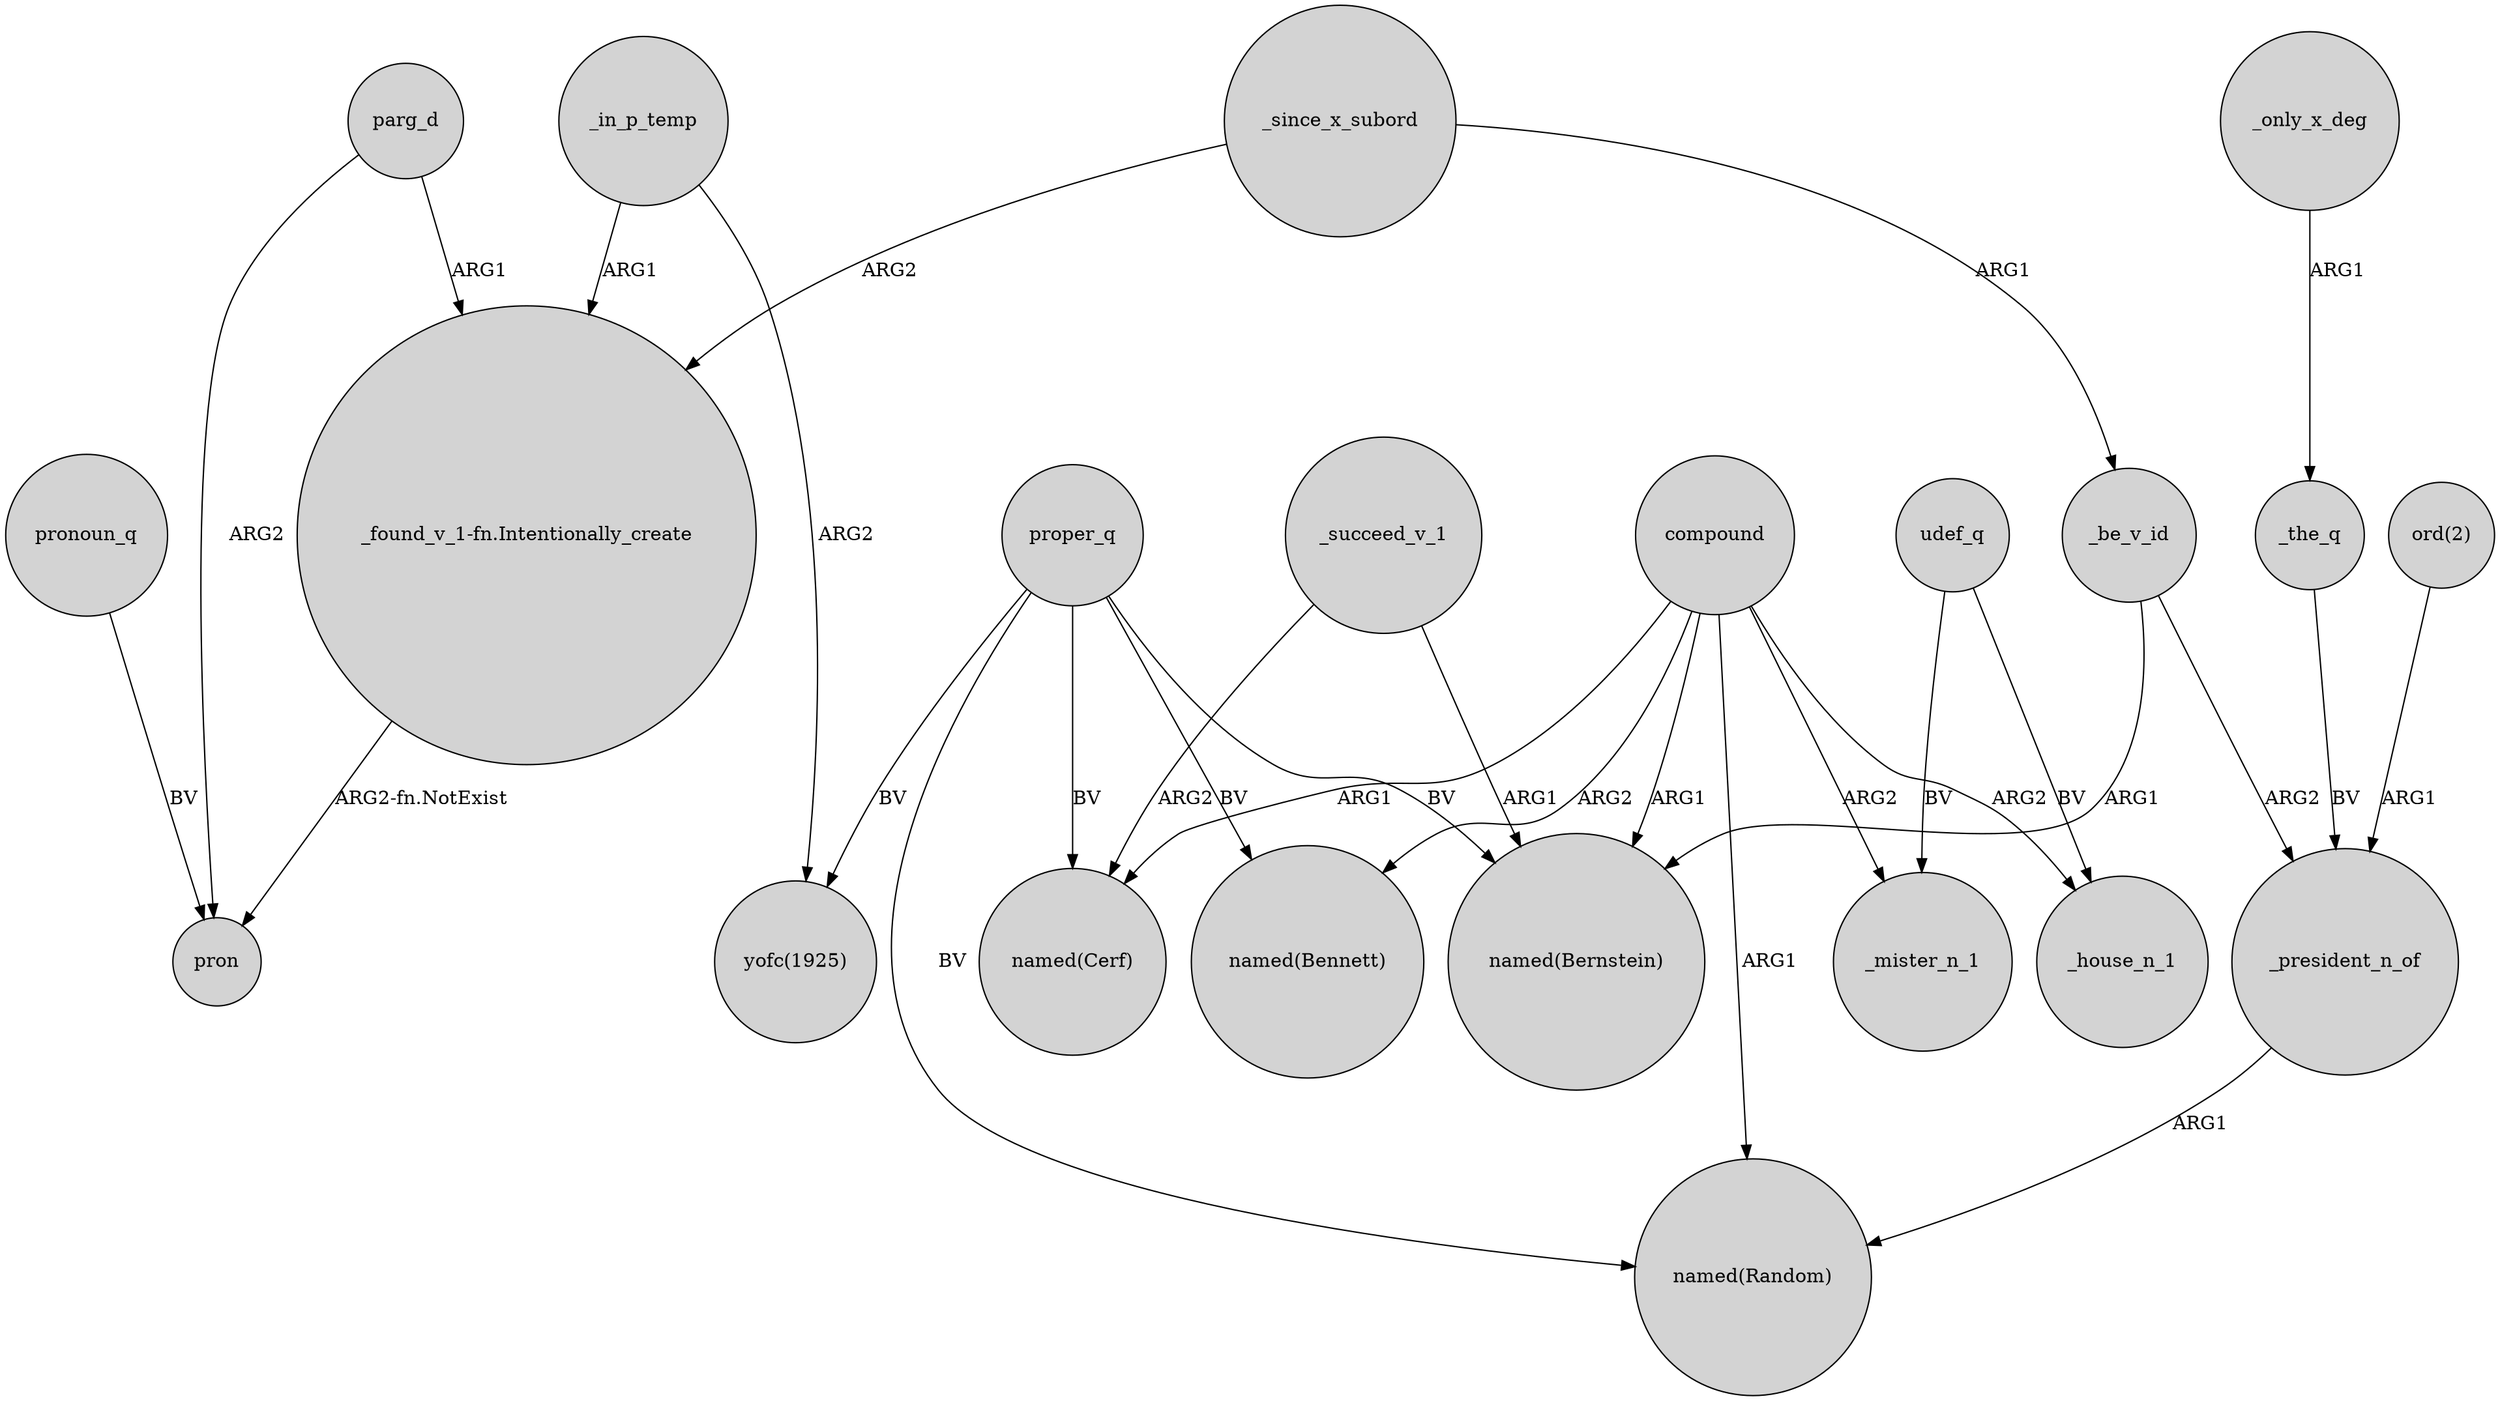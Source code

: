 digraph {
	node [shape=circle style=filled]
	parg_d -> "_found_v_1-fn.Intentionally_create" [label=ARG1]
	compound -> "named(Bernstein)" [label=ARG1]
	"ord(2)" -> _president_n_of [label=ARG1]
	proper_q -> "named(Bernstein)" [label=BV]
	_be_v_id -> "named(Bernstein)" [label=ARG1]
	_be_v_id -> _president_n_of [label=ARG2]
	compound -> "named(Cerf)" [label=ARG1]
	compound -> _house_n_1 [label=ARG2]
	compound -> _mister_n_1 [label=ARG2]
	udef_q -> _mister_n_1 [label=BV]
	_succeed_v_1 -> "named(Bernstein)" [label=ARG1]
	proper_q -> "yofc(1925)" [label=BV]
	parg_d -> pron [label=ARG2]
	udef_q -> _house_n_1 [label=BV]
	pronoun_q -> pron [label=BV]
	_in_p_temp -> "yofc(1925)" [label=ARG2]
	"_found_v_1-fn.Intentionally_create" -> pron [label="ARG2-fn.NotExist"]
	_in_p_temp -> "_found_v_1-fn.Intentionally_create" [label=ARG1]
	_only_x_deg -> _the_q [label=ARG1]
	_president_n_of -> "named(Random)" [label=ARG1]
	_the_q -> _president_n_of [label=BV]
	compound -> "named(Random)" [label=ARG1]
	compound -> "named(Bennett)" [label=ARG2]
	_succeed_v_1 -> "named(Cerf)" [label=ARG2]
	proper_q -> "named(Bennett)" [label=BV]
	_since_x_subord -> "_found_v_1-fn.Intentionally_create" [label=ARG2]
	proper_q -> "named(Random)" [label=BV]
	proper_q -> "named(Cerf)" [label=BV]
	_since_x_subord -> _be_v_id [label=ARG1]
}
